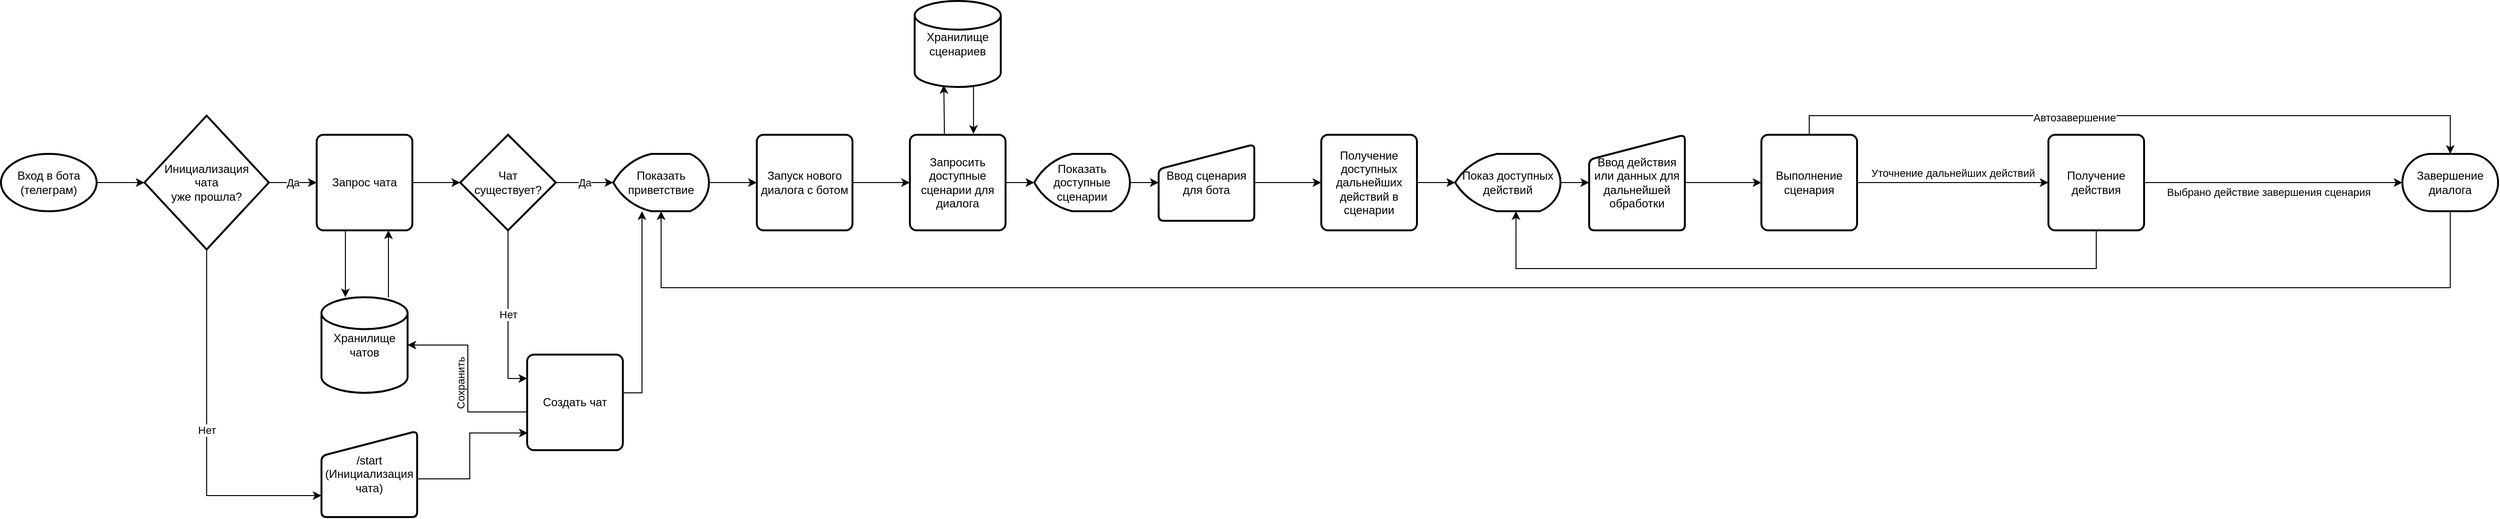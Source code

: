 <mxfile version="14.9.7" type="github">
  <diagram name="main" id="74b105a0-9070-1c63-61bc-23e55f88626e">
    <mxGraphModel dx="2791.5" dy="1803" grid="1" gridSize="10" guides="1" tooltips="1" connect="1" arrows="1" fold="1" page="1" pageScale="1.5" pageWidth="1169" pageHeight="826" background="none" math="0" shadow="0">
      <root>
        <mxCell id="0" style=";html=1;" />
        <mxCell id="1" style=";html=1;" parent="0" />
        <mxCell id="T3RXGcNW6fJ_l2nOvS4A-44" style="edgeStyle=orthogonalEdgeStyle;rounded=0;orthogonalLoop=1;jettySize=auto;html=1;entryX=0;entryY=0.5;entryDx=0;entryDy=0;entryPerimeter=0;" parent="1" source="T3RXGcNW6fJ_l2nOvS4A-3" target="T3RXGcNW6fJ_l2nOvS4A-48" edge="1">
          <mxGeometry relative="1" as="geometry" />
        </mxCell>
        <mxCell id="T3RXGcNW6fJ_l2nOvS4A-3" value="Вход в бота (телеграм)" style="strokeWidth=2;html=1;shape=mxgraph.flowchart.start_1;whiteSpace=wrap;" parent="1" vertex="1">
          <mxGeometry x="-610" y="70" width="100" height="60" as="geometry" />
        </mxCell>
        <mxCell id="T3RXGcNW6fJ_l2nOvS4A-18" style="edgeStyle=orthogonalEdgeStyle;rounded=0;orthogonalLoop=1;jettySize=auto;html=1;entryX=0.75;entryY=1;entryDx=0;entryDy=0;" parent="1" source="T3RXGcNW6fJ_l2nOvS4A-4" target="T3RXGcNW6fJ_l2nOvS4A-5" edge="1">
          <mxGeometry relative="1" as="geometry">
            <mxPoint x="-140" y="150" as="targetPoint" />
            <Array as="points">
              <mxPoint x="-205" y="170" />
              <mxPoint x="-205" y="170" />
            </Array>
          </mxGeometry>
        </mxCell>
        <mxCell id="T3RXGcNW6fJ_l2nOvS4A-4" value="Хранилище чатов" style="strokeWidth=2;html=1;shape=mxgraph.flowchart.database;whiteSpace=wrap;" parent="1" vertex="1">
          <mxGeometry x="-275" y="220" width="90" height="100" as="geometry" />
        </mxCell>
        <mxCell id="T3RXGcNW6fJ_l2nOvS4A-8" style="edgeStyle=orthogonalEdgeStyle;rounded=0;orthogonalLoop=1;jettySize=auto;html=1;entryX=0;entryY=0.5;entryDx=0;entryDy=0;entryPerimeter=0;" parent="1" source="T3RXGcNW6fJ_l2nOvS4A-5" target="T3RXGcNW6fJ_l2nOvS4A-7" edge="1">
          <mxGeometry relative="1" as="geometry" />
        </mxCell>
        <mxCell id="T3RXGcNW6fJ_l2nOvS4A-12" style="edgeStyle=orthogonalEdgeStyle;rounded=0;orthogonalLoop=1;jettySize=auto;html=1;" parent="1" source="T3RXGcNW6fJ_l2nOvS4A-5" target="T3RXGcNW6fJ_l2nOvS4A-4" edge="1">
          <mxGeometry relative="1" as="geometry">
            <Array as="points">
              <mxPoint x="-250" y="190" />
              <mxPoint x="-250" y="190" />
            </Array>
          </mxGeometry>
        </mxCell>
        <mxCell id="T3RXGcNW6fJ_l2nOvS4A-5" value="Запрос чата" style="rounded=1;whiteSpace=wrap;html=1;absoluteArcSize=1;arcSize=14;strokeWidth=2;" parent="1" vertex="1">
          <mxGeometry x="-280" y="50" width="100" height="100" as="geometry" />
        </mxCell>
        <mxCell id="T3RXGcNW6fJ_l2nOvS4A-61" value="Нет" style="edgeStyle=orthogonalEdgeStyle;rounded=0;orthogonalLoop=1;jettySize=auto;html=1;entryX=0;entryY=0.25;entryDx=0;entryDy=0;" parent="1" source="T3RXGcNW6fJ_l2nOvS4A-7" target="T3RXGcNW6fJ_l2nOvS4A-62" edge="1">
          <mxGeometry relative="1" as="geometry">
            <mxPoint x="-90" y="320" as="targetPoint" />
            <Array as="points">
              <mxPoint x="-80" y="305" />
            </Array>
          </mxGeometry>
        </mxCell>
        <mxCell id="T3RXGcNW6fJ_l2nOvS4A-64" value="Да" style="edgeStyle=orthogonalEdgeStyle;rounded=0;orthogonalLoop=1;jettySize=auto;html=1;" parent="1" source="T3RXGcNW6fJ_l2nOvS4A-7" target="T3RXGcNW6fJ_l2nOvS4A-37" edge="1">
          <mxGeometry relative="1" as="geometry" />
        </mxCell>
        <mxCell id="T3RXGcNW6fJ_l2nOvS4A-7" value="&lt;div&gt;Чат&lt;/div&gt;&lt;div&gt;существует?&lt;/div&gt;" style="strokeWidth=2;html=1;shape=mxgraph.flowchart.decision;whiteSpace=wrap;" parent="1" vertex="1">
          <mxGeometry x="-130" y="50" width="100" height="100" as="geometry" />
        </mxCell>
        <mxCell id="T3RXGcNW6fJ_l2nOvS4A-77" value="Выбрано действие завершения сценария" style="edgeStyle=orthogonalEdgeStyle;rounded=0;orthogonalLoop=1;jettySize=auto;html=1;entryX=0;entryY=0.5;entryDx=0;entryDy=0;entryPerimeter=0;exitX=1;exitY=0.5;exitDx=0;exitDy=0;" parent="1" source="T3RXGcNW6fJ_l2nOvS4A-13" target="T3RXGcNW6fJ_l2nOvS4A-22" edge="1">
          <mxGeometry x="-0.037" y="-10" relative="1" as="geometry">
            <mxPoint x="1710" y="160" as="targetPoint" />
            <Array as="points" />
            <mxPoint as="offset" />
          </mxGeometry>
        </mxCell>
        <mxCell id="T3RXGcNW6fJ_l2nOvS4A-84" style="edgeStyle=orthogonalEdgeStyle;rounded=0;orthogonalLoop=1;jettySize=auto;html=1;entryX=0;entryY=0.5;entryDx=0;entryDy=0;exitX=1;exitY=0.5;exitDx=0;exitDy=0;" parent="1" source="T3RXGcNW6fJ_l2nOvS4A-99" target="T3RXGcNW6fJ_l2nOvS4A-82" edge="1">
          <mxGeometry relative="1" as="geometry">
            <mxPoint x="1180" y="100" as="sourcePoint" />
            <Array as="points">
              <mxPoint x="1220" y="100" />
              <mxPoint x="1220" y="100" />
            </Array>
          </mxGeometry>
        </mxCell>
        <mxCell id="T3RXGcNW6fJ_l2nOvS4A-104" style="edgeStyle=orthogonalEdgeStyle;rounded=0;orthogonalLoop=1;jettySize=auto;html=1;entryX=0.577;entryY=1;entryDx=0;entryDy=0;entryPerimeter=0;" parent="1" source="T3RXGcNW6fJ_l2nOvS4A-13" target="T3RXGcNW6fJ_l2nOvS4A-56" edge="1">
          <mxGeometry relative="1" as="geometry">
            <Array as="points">
              <mxPoint x="1580" y="190" />
              <mxPoint x="974" y="190" />
            </Array>
          </mxGeometry>
        </mxCell>
        <mxCell id="T3RXGcNW6fJ_l2nOvS4A-13" value="Получение действия" style="rounded=1;whiteSpace=wrap;html=1;absoluteArcSize=1;arcSize=14;strokeWidth=2;" parent="1" vertex="1">
          <mxGeometry x="1530" y="50" width="100" height="100" as="geometry" />
        </mxCell>
        <mxCell id="T3RXGcNW6fJ_l2nOvS4A-46" style="edgeStyle=orthogonalEdgeStyle;rounded=0;orthogonalLoop=1;jettySize=auto;html=1;entryX=0.5;entryY=1;entryDx=0;entryDy=0;entryPerimeter=0;" parent="1" source="T3RXGcNW6fJ_l2nOvS4A-22" target="T3RXGcNW6fJ_l2nOvS4A-37" edge="1">
          <mxGeometry relative="1" as="geometry">
            <mxPoint x="70" y="180" as="targetPoint" />
            <Array as="points">
              <mxPoint x="1950" y="210" />
              <mxPoint x="80" y="210" />
            </Array>
          </mxGeometry>
        </mxCell>
        <mxCell id="T3RXGcNW6fJ_l2nOvS4A-22" value="Завершение диалога" style="strokeWidth=2;html=1;shape=mxgraph.flowchart.terminator;whiteSpace=wrap;" parent="1" vertex="1">
          <mxGeometry x="1900" y="70" width="100" height="60" as="geometry" />
        </mxCell>
        <mxCell id="T3RXGcNW6fJ_l2nOvS4A-70" style="edgeStyle=orthogonalEdgeStyle;rounded=0;orthogonalLoop=1;jettySize=auto;html=1;entryX=0;entryY=0.5;entryDx=0;entryDy=0;" parent="1" source="T3RXGcNW6fJ_l2nOvS4A-34" target="T3RXGcNW6fJ_l2nOvS4A-69" edge="1">
          <mxGeometry relative="1" as="geometry" />
        </mxCell>
        <mxCell id="T3RXGcNW6fJ_l2nOvS4A-34" value="Ввод сценария для бота" style="html=1;strokeWidth=2;shape=manualInput;whiteSpace=wrap;rounded=1;size=26;arcSize=11;" parent="1" vertex="1">
          <mxGeometry x="600" y="60" width="100" height="80" as="geometry" />
        </mxCell>
        <mxCell id="T3RXGcNW6fJ_l2nOvS4A-73" style="edgeStyle=orthogonalEdgeStyle;rounded=0;orthogonalLoop=1;jettySize=auto;html=1;entryX=0;entryY=0.5;entryDx=0;entryDy=0;" parent="1" source="T3RXGcNW6fJ_l2nOvS4A-37" target="T3RXGcNW6fJ_l2nOvS4A-72" edge="1">
          <mxGeometry relative="1" as="geometry" />
        </mxCell>
        <mxCell id="T3RXGcNW6fJ_l2nOvS4A-37" value="Показать приветствие" style="strokeWidth=2;html=1;shape=mxgraph.flowchart.display;whiteSpace=wrap;" parent="1" vertex="1">
          <mxGeometry x="30" y="70" width="100" height="60" as="geometry" />
        </mxCell>
        <mxCell id="T3RXGcNW6fJ_l2nOvS4A-45" style="edgeStyle=orthogonalEdgeStyle;rounded=0;orthogonalLoop=1;jettySize=auto;html=1;entryX=0.005;entryY=0.82;entryDx=0;entryDy=0;entryPerimeter=0;" parent="1" source="T3RXGcNW6fJ_l2nOvS4A-42" target="T3RXGcNW6fJ_l2nOvS4A-62" edge="1">
          <mxGeometry relative="1" as="geometry">
            <Array as="points">
              <mxPoint x="-120" y="410" />
              <mxPoint x="-120" y="362" />
            </Array>
          </mxGeometry>
        </mxCell>
        <mxCell id="T3RXGcNW6fJ_l2nOvS4A-42" value="/start (Инициализация чата)" style="html=1;strokeWidth=2;shape=manualInput;whiteSpace=wrap;rounded=1;size=26;arcSize=11;" parent="1" vertex="1">
          <mxGeometry x="-275" y="360" width="100" height="90" as="geometry" />
        </mxCell>
        <mxCell id="T3RXGcNW6fJ_l2nOvS4A-58" value="Да" style="edgeStyle=orthogonalEdgeStyle;rounded=0;orthogonalLoop=1;jettySize=auto;html=1;entryX=0;entryY=0.5;entryDx=0;entryDy=0;" parent="1" source="T3RXGcNW6fJ_l2nOvS4A-48" target="T3RXGcNW6fJ_l2nOvS4A-5" edge="1">
          <mxGeometry relative="1" as="geometry">
            <mxPoint x="-290" y="100" as="targetPoint" />
            <Array as="points" />
          </mxGeometry>
        </mxCell>
        <mxCell id="T3RXGcNW6fJ_l2nOvS4A-65" value="Нет" style="edgeStyle=orthogonalEdgeStyle;rounded=0;orthogonalLoop=1;jettySize=auto;html=1;entryX=0;entryY=0.75;entryDx=0;entryDy=0;" parent="1" source="T3RXGcNW6fJ_l2nOvS4A-48" target="T3RXGcNW6fJ_l2nOvS4A-42" edge="1">
          <mxGeometry relative="1" as="geometry">
            <Array as="points">
              <mxPoint x="-395" y="428" />
            </Array>
          </mxGeometry>
        </mxCell>
        <mxCell id="T3RXGcNW6fJ_l2nOvS4A-48" value="&lt;div&gt;Инициализация&lt;/div&gt;&lt;div&gt;чата&lt;br&gt;&lt;/div&gt;&lt;div&gt;уже прошла?&lt;/div&gt;" style="strokeWidth=2;html=1;shape=mxgraph.flowchart.decision;whiteSpace=wrap;" parent="1" vertex="1">
          <mxGeometry x="-460" y="30" width="130" height="140" as="geometry" />
        </mxCell>
        <mxCell id="T3RXGcNW6fJ_l2nOvS4A-55" style="edgeStyle=orthogonalEdgeStyle;rounded=0;orthogonalLoop=1;jettySize=auto;html=1;entryX=0;entryY=0.5;entryDx=0;entryDy=0;" parent="1" source="T3RXGcNW6fJ_l2nOvS4A-53" target="T3RXGcNW6fJ_l2nOvS4A-34" edge="1">
          <mxGeometry relative="1" as="geometry" />
        </mxCell>
        <mxCell id="T3RXGcNW6fJ_l2nOvS4A-53" value="Показать доступные сценарии" style="strokeWidth=2;html=1;shape=mxgraph.flowchart.display;whiteSpace=wrap;" parent="1" vertex="1">
          <mxGeometry x="470" y="70" width="100" height="60" as="geometry" />
        </mxCell>
        <mxCell id="T3RXGcNW6fJ_l2nOvS4A-102" style="edgeStyle=orthogonalEdgeStyle;rounded=0;orthogonalLoop=1;jettySize=auto;html=1;" parent="1" source="T3RXGcNW6fJ_l2nOvS4A-56" target="T3RXGcNW6fJ_l2nOvS4A-99" edge="1">
          <mxGeometry relative="1" as="geometry" />
        </mxCell>
        <mxCell id="T3RXGcNW6fJ_l2nOvS4A-56" value="&lt;div&gt;Показ доступных&lt;/div&gt;&lt;div&gt;действий&lt;br&gt;&lt;/div&gt;" style="strokeWidth=2;html=1;shape=mxgraph.flowchart.display;whiteSpace=wrap;" parent="1" vertex="1">
          <mxGeometry x="910" y="70" width="110" height="60" as="geometry" />
        </mxCell>
        <mxCell id="T3RXGcNW6fJ_l2nOvS4A-63" style="edgeStyle=orthogonalEdgeStyle;rounded=0;orthogonalLoop=1;jettySize=auto;html=1;entryX=0.3;entryY=1;entryDx=0;entryDy=0;entryPerimeter=0;" parent="1" source="T3RXGcNW6fJ_l2nOvS4A-62" target="T3RXGcNW6fJ_l2nOvS4A-37" edge="1">
          <mxGeometry relative="1" as="geometry">
            <Array as="points">
              <mxPoint x="60" y="320" />
            </Array>
          </mxGeometry>
        </mxCell>
        <mxCell id="T3RXGcNW6fJ_l2nOvS4A-79" style="edgeStyle=orthogonalEdgeStyle;rounded=0;orthogonalLoop=1;jettySize=auto;html=1;entryX=1;entryY=0.5;entryDx=0;entryDy=0;entryPerimeter=0;" parent="1" source="T3RXGcNW6fJ_l2nOvS4A-62" target="T3RXGcNW6fJ_l2nOvS4A-4" edge="1">
          <mxGeometry relative="1" as="geometry">
            <Array as="points">
              <mxPoint x="-122" y="340" />
              <mxPoint x="-122" y="270" />
            </Array>
          </mxGeometry>
        </mxCell>
        <mxCell id="T3RXGcNW6fJ_l2nOvS4A-95" value="Сохранить" style="edgeLabel;html=1;align=center;verticalAlign=middle;resizable=0;points=[];rotation=-90;" parent="T3RXGcNW6fJ_l2nOvS4A-79" vertex="1" connectable="0">
          <mxGeometry x="0.519" y="2" relative="1" as="geometry">
            <mxPoint x="8" y="38" as="offset" />
          </mxGeometry>
        </mxCell>
        <mxCell id="T3RXGcNW6fJ_l2nOvS4A-62" value="Создать чат" style="rounded=1;whiteSpace=wrap;html=1;absoluteArcSize=1;arcSize=14;strokeWidth=2;" parent="1" vertex="1">
          <mxGeometry x="-60" y="280" width="100" height="100" as="geometry" />
        </mxCell>
        <mxCell id="T3RXGcNW6fJ_l2nOvS4A-68" style="edgeStyle=orthogonalEdgeStyle;rounded=0;orthogonalLoop=1;jettySize=auto;html=1;" parent="1" source="T3RXGcNW6fJ_l2nOvS4A-66" target="T3RXGcNW6fJ_l2nOvS4A-53" edge="1">
          <mxGeometry relative="1" as="geometry" />
        </mxCell>
        <mxCell id="T3RXGcNW6fJ_l2nOvS4A-97" style="edgeStyle=orthogonalEdgeStyle;rounded=0;orthogonalLoop=1;jettySize=auto;html=1;entryX=0.339;entryY=0.978;entryDx=0;entryDy=0;entryPerimeter=0;" parent="1" source="T3RXGcNW6fJ_l2nOvS4A-66" target="T3RXGcNW6fJ_l2nOvS4A-96" edge="1">
          <mxGeometry relative="1" as="geometry">
            <Array as="points">
              <mxPoint x="376" y="40" />
              <mxPoint x="376" y="40" />
            </Array>
          </mxGeometry>
        </mxCell>
        <mxCell id="T3RXGcNW6fJ_l2nOvS4A-66" value="Запросить доступные сценарии для диалога" style="rounded=1;whiteSpace=wrap;html=1;absoluteArcSize=1;arcSize=14;strokeWidth=2;" parent="1" vertex="1">
          <mxGeometry x="340" y="50" width="100" height="100" as="geometry" />
        </mxCell>
        <mxCell id="T3RXGcNW6fJ_l2nOvS4A-71" style="edgeStyle=orthogonalEdgeStyle;rounded=0;orthogonalLoop=1;jettySize=auto;html=1;entryX=0;entryY=0.5;entryDx=0;entryDy=0;entryPerimeter=0;" parent="1" source="T3RXGcNW6fJ_l2nOvS4A-69" target="T3RXGcNW6fJ_l2nOvS4A-56" edge="1">
          <mxGeometry relative="1" as="geometry" />
        </mxCell>
        <mxCell id="T3RXGcNW6fJ_l2nOvS4A-69" value="Получение доступных дальнейших действий в сценарии" style="rounded=1;whiteSpace=wrap;html=1;absoluteArcSize=1;arcSize=14;strokeWidth=2;" parent="1" vertex="1">
          <mxGeometry x="770" y="50" width="100" height="100" as="geometry" />
        </mxCell>
        <mxCell id="T3RXGcNW6fJ_l2nOvS4A-74" style="edgeStyle=orthogonalEdgeStyle;rounded=0;orthogonalLoop=1;jettySize=auto;html=1;entryX=0;entryY=0.5;entryDx=0;entryDy=0;" parent="1" source="T3RXGcNW6fJ_l2nOvS4A-72" target="T3RXGcNW6fJ_l2nOvS4A-66" edge="1">
          <mxGeometry relative="1" as="geometry" />
        </mxCell>
        <mxCell id="T3RXGcNW6fJ_l2nOvS4A-72" value="Запуск нового диалога с ботом" style="rounded=1;whiteSpace=wrap;html=1;absoluteArcSize=1;arcSize=14;strokeWidth=2;" parent="1" vertex="1">
          <mxGeometry x="180" y="50" width="100" height="100" as="geometry" />
        </mxCell>
        <mxCell id="T3RXGcNW6fJ_l2nOvS4A-86" style="edgeStyle=orthogonalEdgeStyle;rounded=0;orthogonalLoop=1;jettySize=auto;html=1;entryX=0.5;entryY=0;entryDx=0;entryDy=0;entryPerimeter=0;" parent="1" source="T3RXGcNW6fJ_l2nOvS4A-82" target="T3RXGcNW6fJ_l2nOvS4A-22" edge="1">
          <mxGeometry relative="1" as="geometry">
            <Array as="points">
              <mxPoint x="1280" y="30" />
              <mxPoint x="1950" y="30" />
            </Array>
          </mxGeometry>
        </mxCell>
        <mxCell id="X-3Gnh1YZN1sCy7n7scr-2" value="Автозавершение" style="edgeLabel;html=1;align=center;verticalAlign=middle;resizable=0;points=[];" vertex="1" connectable="0" parent="T3RXGcNW6fJ_l2nOvS4A-86">
          <mxGeometry x="-0.204" y="-2" relative="1" as="geometry">
            <mxPoint x="6" as="offset" />
          </mxGeometry>
        </mxCell>
        <mxCell id="T3RXGcNW6fJ_l2nOvS4A-87" value="Уточнение дальнейших действий" style="edgeStyle=orthogonalEdgeStyle;rounded=0;orthogonalLoop=1;jettySize=auto;html=1;entryX=0;entryY=0.5;entryDx=0;entryDy=0;" parent="1" source="T3RXGcNW6fJ_l2nOvS4A-82" target="T3RXGcNW6fJ_l2nOvS4A-13" edge="1">
          <mxGeometry y="10" relative="1" as="geometry">
            <Array as="points">
              <mxPoint x="1480" y="100" />
              <mxPoint x="1480" y="100" />
            </Array>
            <mxPoint x="1640" y="150" as="targetPoint" />
            <mxPoint as="offset" />
          </mxGeometry>
        </mxCell>
        <mxCell id="T3RXGcNW6fJ_l2nOvS4A-82" value="Выполнение сценария" style="rounded=1;whiteSpace=wrap;html=1;absoluteArcSize=1;arcSize=14;strokeWidth=2;" parent="1" vertex="1">
          <mxGeometry x="1230" y="50" width="100" height="100" as="geometry" />
        </mxCell>
        <mxCell id="T3RXGcNW6fJ_l2nOvS4A-98" style="edgeStyle=orthogonalEdgeStyle;rounded=0;orthogonalLoop=1;jettySize=auto;html=1;entryX=0.665;entryY=-0.01;entryDx=0;entryDy=0;entryPerimeter=0;" parent="1" source="T3RXGcNW6fJ_l2nOvS4A-96" target="T3RXGcNW6fJ_l2nOvS4A-66" edge="1">
          <mxGeometry relative="1" as="geometry">
            <Array as="points">
              <mxPoint x="407" y="25" />
            </Array>
          </mxGeometry>
        </mxCell>
        <mxCell id="T3RXGcNW6fJ_l2nOvS4A-96" value="Хранилище сценариев" style="strokeWidth=2;html=1;shape=mxgraph.flowchart.database;whiteSpace=wrap;" parent="1" vertex="1">
          <mxGeometry x="345" y="-90" width="90" height="90" as="geometry" />
        </mxCell>
        <mxCell id="T3RXGcNW6fJ_l2nOvS4A-99" value="Ввод действия или данных для дальнейшей обработки" style="html=1;strokeWidth=2;shape=manualInput;whiteSpace=wrap;rounded=1;size=26;arcSize=11;" parent="1" vertex="1">
          <mxGeometry x="1050" y="50" width="100" height="100" as="geometry" />
        </mxCell>
      </root>
    </mxGraphModel>
  </diagram>
</mxfile>
